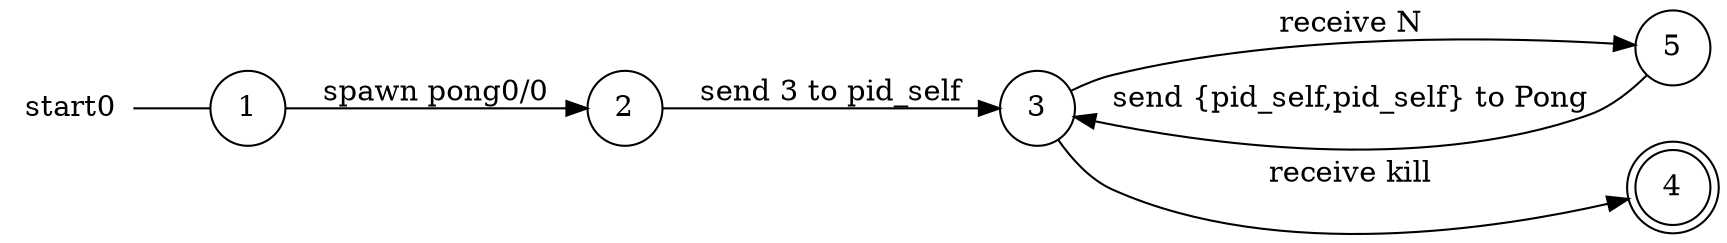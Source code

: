 digraph start0 {
	rankdir="LR";
	n_0 [label="start0", shape="plaintext"];
	n_1 [id="5", shape=circle, label="5"];
	n_2 [id="6", shape=doublecircle, label="4"];
	n_3 [id="1", shape=circle, label="1"];
	n_0 -> n_3 [arrowhead=none];
	n_4 [id="2", shape=circle, label="2"];
	n_5 [id="3", shape=circle, label="3"];

	n_5 -> n_2 [id="[$e|4]", label="receive kill"];
	n_5 -> n_1 [id="[$e|6]", label="receive N"];
	n_1 -> n_5 [id="[$e|2]", label="send {pid_self,pid_self} to Pong"];
	n_3 -> n_4 [id="[$e|1]", label="spawn pong0/0"];
	n_4 -> n_5 [id="[$e|7]", label="send 3 to pid_self"];
}
